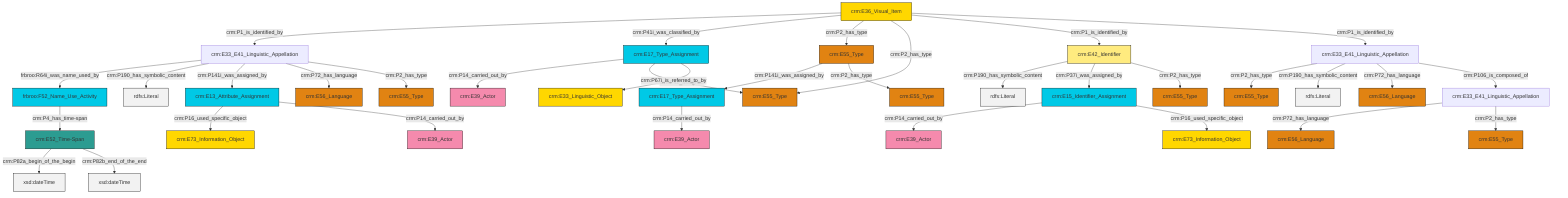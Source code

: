 graph TD
classDef Literal fill:#f2f2f2,stroke:#000000;
classDef CRM_Entity fill:#FFFFFF,stroke:#000000;
classDef Temporal_Entity fill:#00C9E6, stroke:#000000;
classDef Type fill:#E18312, stroke:#000000;
classDef Time-Span fill:#2C9C91, stroke:#000000;
classDef Appellation fill:#FFEB7F, stroke:#000000;
classDef Place fill:#008836, stroke:#000000;
classDef Persistent_Item fill:#B266B2, stroke:#000000;
classDef Conceptual_Object fill:#FFD700, stroke:#000000;
classDef Physical_Thing fill:#D2B48C, stroke:#000000;
classDef Actor fill:#f58aad, stroke:#000000;
classDef PC_Classes fill:#4ce600, stroke:#000000;
classDef Multi fill:#cccccc,stroke:#000000;

4["crm:E36_Visual_Item"]:::Conceptual_Object -->|crm:P1_is_identified_by| 5["crm:E33_E41_Linguistic_Appellation"]:::Default
10["crm:E52_Time-Span"]:::Time-Span -->|crm:P82a_begin_of_the_begin| 11[xsd:dateTime]:::Literal
4["crm:E36_Visual_Item"]:::Conceptual_Object -->|crm:P41i_was_classified_by| 14["crm:E17_Type_Assignment"]:::Temporal_Entity
4["crm:E36_Visual_Item"]:::Conceptual_Object -->|crm:P2_has_type| 2["crm:E55_Type"]:::Type
17["crm:E42_Identifier"]:::Appellation -->|crm:P190_has_symbolic_content| 18[rdfs:Literal]:::Literal
17["crm:E42_Identifier"]:::Appellation -->|crm:P37i_was_assigned_by| 19["crm:E15_Identifier_Assignment"]:::Temporal_Entity
20["crm:E33_E41_Linguistic_Appellation"]:::Default -->|crm:P2_has_type| 12["crm:E55_Type"]:::Type
21["crm:E13_Attribute_Assignment"]:::Temporal_Entity -->|crm:P16_used_specific_object| 22["crm:E73_Information_Object"]:::Conceptual_Object
20["crm:E33_E41_Linguistic_Appellation"]:::Default -->|crm:P190_has_symbolic_content| 23[rdfs:Literal]:::Literal
10["crm:E52_Time-Span"]:::Time-Span -->|crm:P82b_end_of_the_end| 26[xsd:dateTime]:::Literal
29["crm:E17_Type_Assignment"]:::Temporal_Entity -->|crm:P14_carried_out_by| 30["crm:E39_Actor"]:::Actor
20["crm:E33_E41_Linguistic_Appellation"]:::Default -->|crm:P72_has_language| 31["crm:E56_Language"]:::Type
5["crm:E33_E41_Linguistic_Appellation"]:::Default -->|frbroo:R64i_was_name_used_by| 33["frbroo:F52_Name_Use_Activity"]:::Temporal_Entity
4["crm:E36_Visual_Item"]:::Conceptual_Object -->|crm:P2_has_type| 35["crm:E55_Type"]:::Type
4["crm:E36_Visual_Item"]:::Conceptual_Object -->|crm:P1_is_identified_by| 17["crm:E42_Identifier"]:::Appellation
2["crm:E55_Type"]:::Type -->|crm:P141i_was_assigned_by| 29["crm:E17_Type_Assignment"]:::Temporal_Entity
33["frbroo:F52_Name_Use_Activity"]:::Temporal_Entity -->|crm:P4_has_time-span| 10["crm:E52_Time-Span"]:::Time-Span
21["crm:E13_Attribute_Assignment"]:::Temporal_Entity -->|crm:P14_carried_out_by| 46["crm:E39_Actor"]:::Actor
14["crm:E17_Type_Assignment"]:::Temporal_Entity -->|crm:P14_carried_out_by| 6["crm:E39_Actor"]:::Actor
14["crm:E17_Type_Assignment"]:::Temporal_Entity -->|crm:P42_assigned| 35["crm:E55_Type"]:::Type
19["crm:E15_Identifier_Assignment"]:::Temporal_Entity -->|crm:P14_carried_out_by| 52["crm:E39_Actor"]:::Actor
5["crm:E33_E41_Linguistic_Appellation"]:::Default -->|crm:P190_has_symbolic_content| 53[rdfs:Literal]:::Literal
42["crm:E33_E41_Linguistic_Appellation"]:::Default -->|crm:P72_has_language| 24["crm:E56_Language"]:::Type
2["crm:E55_Type"]:::Type -->|crm:P2_has_type| 36["crm:E55_Type"]:::Type
5["crm:E33_E41_Linguistic_Appellation"]:::Default -->|crm:P141i_was_assigned_by| 21["crm:E13_Attribute_Assignment"]:::Temporal_Entity
17["crm:E42_Identifier"]:::Appellation -->|crm:P2_has_type| 38["crm:E55_Type"]:::Type
5["crm:E33_E41_Linguistic_Appellation"]:::Default -->|crm:P72_has_language| 8["crm:E56_Language"]:::Type
42["crm:E33_E41_Linguistic_Appellation"]:::Default -->|crm:P2_has_type| 15["crm:E55_Type"]:::Type
19["crm:E15_Identifier_Assignment"]:::Temporal_Entity -->|crm:P16_used_specific_object| 59["crm:E73_Information_Object"]:::Conceptual_Object
20["crm:E33_E41_Linguistic_Appellation"]:::Default -->|crm:P106_is_composed_of| 42["crm:E33_E41_Linguistic_Appellation"]:::Default
14["crm:E17_Type_Assignment"]:::Temporal_Entity -->|crm:P67i_is_referred_to_by| 0["crm:E33_Linguistic_Object"]:::Conceptual_Object
4["crm:E36_Visual_Item"]:::Conceptual_Object -->|crm:P1_is_identified_by| 20["crm:E33_E41_Linguistic_Appellation"]:::Default
5["crm:E33_E41_Linguistic_Appellation"]:::Default -->|crm:P2_has_type| 56["crm:E55_Type"]:::Type